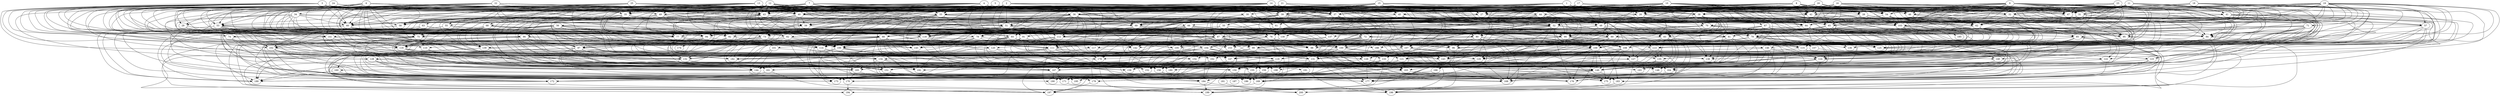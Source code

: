 // DAG automatically generated by daggen at Wed Apr 12 12:22:14 2017
// ./daggen --dot -n 200 --jump=5 --fat=0.6 --regularity=0.4 --density=0.6 
digraph G {
  1 [size="782757789696", alpha="0.15"]
  1 -> 27 [size ="679477248"]
  1 -> 28 [size ="679477248"]
  1 -> 31 [size ="679477248"]
  1 -> 32 [size ="679477248"]
  1 -> 37 [size ="679477248"]
  1 -> 38 [size ="679477248"]
  1 -> 39 [size ="679477248"]
  1 -> 40 [size ="679477248"]
  1 -> 54 [size ="679477248"]
  1 -> 59 [size ="679477248"]
  1 -> 64 [size ="679477248"]
  1 -> 69 [size ="679477248"]
  1 -> 75 [size ="679477248"]
  1 -> 76 [size ="679477248"]
  1 -> 103 [size ="679477248"]
  1 -> 107 [size ="679477248"]
  1 -> 109 [size ="679477248"]
  2 [size="549755813888", alpha="0.12"]
  2 -> 26 [size ="536870912"]
  2 -> 33 [size ="536870912"]
  2 -> 35 [size ="536870912"]
  2 -> 37 [size ="536870912"]
  2 -> 37 [size ="536870912"]
  2 -> 38 [size ="536870912"]
  2 -> 39 [size ="536870912"]
  2 -> 41 [size ="536870912"]
  2 -> 42 [size ="536870912"]
  2 -> 43 [size ="536870912"]
  2 -> 45 [size ="536870912"]
  2 -> 47 [size ="536870912"]
  2 -> 49 [size ="536870912"]
  2 -> 51 [size ="536870912"]
  2 -> 56 [size ="536870912"]
  2 -> 57 [size ="536870912"]
  2 -> 59 [size ="536870912"]
  2 -> 62 [size ="536870912"]
  2 -> 69 [size ="536870912"]
  2 -> 73 [size ="536870912"]
  2 -> 86 [size ="536870912"]
  2 -> 88 [size ="536870912"]
  2 -> 91 [size ="536870912"]
  2 -> 92 [size ="536870912"]
  2 -> 95 [size ="536870912"]
  2 -> 100 [size ="536870912"]
  2 -> 112 [size ="536870912"]
  2 -> 118 [size ="536870912"]
  2 -> 139 [size ="536870912"]
  2 -> 142 [size ="536870912"]
  3 [size="368293445632", alpha="0.11"]
  3 -> 27 [size ="411041792"]
  3 -> 32 [size ="411041792"]
  3 -> 33 [size ="411041792"]
  3 -> 35 [size ="411041792"]
  3 -> 36 [size ="411041792"]
  3 -> 40 [size ="411041792"]
  3 -> 43 [size ="411041792"]
  3 -> 45 [size ="411041792"]
  3 -> 47 [size ="411041792"]
  3 -> 49 [size ="411041792"]
  3 -> 51 [size ="411041792"]
  3 -> 54 [size ="411041792"]
  3 -> 58 [size ="411041792"]
  3 -> 59 [size ="411041792"]
  3 -> 60 [size ="411041792"]
  3 -> 62 [size ="411041792"]
  3 -> 64 [size ="411041792"]
  3 -> 73 [size ="411041792"]
  3 -> 74 [size ="411041792"]
  3 -> 75 [size ="411041792"]
  3 -> 77 [size ="411041792"]
  3 -> 82 [size ="411041792"]
  3 -> 98 [size ="411041792"]
  3 -> 100 [size ="411041792"]
  3 -> 104 [size ="411041792"]
  3 -> 110 [size ="411041792"]
  3 -> 114 [size ="411041792"]
  3 -> 116 [size ="411041792"]
  3 -> 132 [size ="411041792"]
  4 [size="68719476736", alpha="0.09"]
  4 -> 33 [size ="134217728"]
  4 -> 37 [size ="134217728"]
  4 -> 42 [size ="134217728"]
  4 -> 43 [size ="134217728"]
  4 -> 45 [size ="134217728"]
  4 -> 46 [size ="134217728"]
  4 -> 52 [size ="134217728"]
  4 -> 53 [size ="134217728"]
  4 -> 55 [size ="134217728"]
  4 -> 60 [size ="134217728"]
  4 -> 65 [size ="134217728"]
  4 -> 73 [size ="134217728"]
  4 -> 77 [size ="134217728"]
  4 -> 83 [size ="134217728"]
  4 -> 89 [size ="134217728"]
  4 -> 90 [size ="134217728"]
  4 -> 96 [size ="134217728"]
  4 -> 97 [size ="134217728"]
  4 -> 106 [size ="134217728"]
  4 -> 114 [size ="134217728"]
  4 -> 117 [size ="134217728"]
  5 [size="134217728000", alpha="0.07"]
  5 -> 35 [size ="209715200"]
  5 -> 37 [size ="209715200"]
  5 -> 40 [size ="209715200"]
  5 -> 43 [size ="209715200"]
  5 -> 45 [size ="209715200"]
  5 -> 49 [size ="209715200"]
  5 -> 52 [size ="209715200"]
  5 -> 53 [size ="209715200"]
  5 -> 60 [size ="209715200"]
  5 -> 65 [size ="209715200"]
  5 -> 70 [size ="209715200"]
  5 -> 73 [size ="209715200"]
  5 -> 77 [size ="209715200"]
  5 -> 80 [size ="209715200"]
  5 -> 89 [size ="209715200"]
  5 -> 95 [size ="209715200"]
  5 -> 96 [size ="209715200"]
  5 -> 103 [size ="209715200"]
  5 -> 114 [size ="209715200"]
  5 -> 117 [size ="209715200"]
  6 [size="53465327184", alpha="0.18"]
  6 -> 26 [size ="134217728"]
  6 -> 33 [size ="134217728"]
  6 -> 35 [size ="134217728"]
  6 -> 37 [size ="134217728"]
  6 -> 40 [size ="134217728"]
  6 -> 42 [size ="134217728"]
  6 -> 43 [size ="134217728"]
  6 -> 44 [size ="134217728"]
  6 -> 53 [size ="134217728"]
  6 -> 58 [size ="134217728"]
  6 -> 60 [size ="134217728"]
  6 -> 65 [size ="134217728"]
  6 -> 74 [size ="134217728"]
  6 -> 75 [size ="134217728"]
  6 -> 76 [size ="134217728"]
  6 -> 77 [size ="134217728"]
  6 -> 84 [size ="134217728"]
  6 -> 87 [size ="134217728"]
  6 -> 88 [size ="134217728"]
  6 -> 89 [size ="134217728"]
  6 -> 90 [size ="134217728"]
  6 -> 93 [size ="134217728"]
  6 -> 94 [size ="134217728"]
  6 -> 98 [size ="134217728"]
  6 -> 102 [size ="134217728"]
  6 -> 111 [size ="134217728"]
  6 -> 117 [size ="134217728"]
  6 -> 135 [size ="134217728"]
  6 -> 141 [size ="134217728"]
  6 -> 143 [size ="134217728"]
  7 [size="268020543061", alpha="0.02"]
  7 -> 30 [size ="209715200"]
  7 -> 31 [size ="209715200"]
  7 -> 35 [size ="209715200"]
  7 -> 40 [size ="209715200"]
  7 -> 41 [size ="209715200"]
  7 -> 42 [size ="209715200"]
  7 -> 43 [size ="209715200"]
  7 -> 45 [size ="209715200"]
  7 -> 52 [size ="209715200"]
  7 -> 53 [size ="209715200"]
  7 -> 55 [size ="209715200"]
  7 -> 58 [size ="209715200"]
  7 -> 64 [size ="209715200"]
  7 -> 69 [size ="209715200"]
  7 -> 72 [size ="209715200"]
  7 -> 77 [size ="209715200"]
  7 -> 79 [size ="209715200"]
  7 -> 82 [size ="209715200"]
  7 -> 87 [size ="209715200"]
  7 -> 91 [size ="209715200"]
  7 -> 93 [size ="209715200"]
  7 -> 97 [size ="209715200"]
  7 -> 102 [size ="209715200"]
  7 -> 118 [size ="209715200"]
  8 [size="134217728000", alpha="0.03"]
  8 -> 28 [size ="209715200"]
  8 -> 31 [size ="209715200"]
  8 -> 32 [size ="209715200"]
  8 -> 37 [size ="209715200"]
  8 -> 38 [size ="209715200"]
  8 -> 42 [size ="209715200"]
  8 -> 45 [size ="209715200"]
  8 -> 46 [size ="209715200"]
  8 -> 47 [size ="209715200"]
  8 -> 48 [size ="209715200"]
  8 -> 49 [size ="209715200"]
  8 -> 52 [size ="209715200"]
  8 -> 53 [size ="209715200"]
  8 -> 60 [size ="209715200"]
  8 -> 74 [size ="209715200"]
  8 -> 79 [size ="209715200"]
  8 -> 83 [size ="209715200"]
  8 -> 93 [size ="209715200"]
  8 -> 95 [size ="209715200"]
  8 -> 96 [size ="209715200"]
  8 -> 110 [size ="209715200"]
  8 -> 119 [size ="209715200"]
  8 -> 126 [size ="209715200"]
  9 [size="265706306383", alpha="0.12"]
  9 -> 31 [size ="838860800"]
  9 -> 31 [size ="838860800"]
  9 -> 32 [size ="838860800"]
  9 -> 37 [size ="838860800"]
  9 -> 41 [size ="838860800"]
  9 -> 42 [size ="838860800"]
  9 -> 45 [size ="838860800"]
  9 -> 46 [size ="838860800"]
  9 -> 52 [size ="838860800"]
  9 -> 57 [size ="838860800"]
  9 -> 64 [size ="838860800"]
  9 -> 69 [size ="838860800"]
  9 -> 70 [size ="838860800"]
  9 -> 79 [size ="838860800"]
  9 -> 85 [size ="838860800"]
  9 -> 87 [size ="838860800"]
  9 -> 92 [size ="838860800"]
  9 -> 93 [size ="838860800"]
  9 -> 94 [size ="838860800"]
  9 -> 95 [size ="838860800"]
  9 -> 105 [size ="838860800"]
  9 -> 118 [size ="838860800"]
  9 -> 119 [size ="838860800"]
  9 -> 124 [size ="838860800"]
  9 -> 139 [size ="838860800"]
  10 [size="134217728000", alpha="0.01"]
  10 -> 26 [size ="209715200"]
  10 -> 27 [size ="209715200"]
  10 -> 31 [size ="209715200"]
  10 -> 32 [size ="209715200"]
  10 -> 35 [size ="209715200"]
  10 -> 40 [size ="209715200"]
  10 -> 42 [size ="209715200"]
  10 -> 43 [size ="209715200"]
  10 -> 45 [size ="209715200"]
  10 -> 46 [size ="209715200"]
  10 -> 49 [size ="209715200"]
  10 -> 54 [size ="209715200"]
  10 -> 57 [size ="209715200"]
  10 -> 60 [size ="209715200"]
  10 -> 65 [size ="209715200"]
  10 -> 70 [size ="209715200"]
  10 -> 73 [size ="209715200"]
  10 -> 84 [size ="209715200"]
  10 -> 89 [size ="209715200"]
  10 -> 90 [size ="209715200"]
  10 -> 100 [size ="209715200"]
  10 -> 115 [size ="209715200"]
  10 -> 120 [size ="209715200"]
  10 -> 126 [size ="209715200"]
  10 -> 135 [size ="209715200"]
  11 [size="6217057776", alpha="0.07"]
  11 -> 26 [size ="33554432"]
  11 -> 31 [size ="33554432"]
  11 -> 33 [size ="33554432"]
  11 -> 38 [size ="33554432"]
  11 -> 41 [size ="33554432"]
  11 -> 42 [size ="33554432"]
  11 -> 42 [size ="33554432"]
  11 -> 45 [size ="33554432"]
  11 -> 47 [size ="33554432"]
  11 -> 51 [size ="33554432"]
  11 -> 52 [size ="33554432"]
  11 -> 65 [size ="33554432"]
  11 -> 69 [size ="33554432"]
  11 -> 81 [size ="33554432"]
  11 -> 84 [size ="33554432"]
  11 -> 88 [size ="33554432"]
  11 -> 91 [size ="33554432"]
  11 -> 94 [size ="33554432"]
  11 -> 95 [size ="33554432"]
  11 -> 96 [size ="33554432"]
  11 -> 108 [size ="33554432"]
  11 -> 114 [size ="33554432"]
  11 -> 117 [size ="33554432"]
  12 [size="10241347415", alpha="0.16"]
  12 -> 33 [size ="209715200"]
  12 -> 39 [size ="209715200"]
  12 -> 40 [size ="209715200"]
  12 -> 42 [size ="209715200"]
  12 -> 43 [size ="209715200"]
  12 -> 49 [size ="209715200"]
  12 -> 52 [size ="209715200"]
  12 -> 58 [size ="209715200"]
  12 -> 63 [size ="209715200"]
  12 -> 65 [size ="209715200"]
  12 -> 75 [size ="209715200"]
  12 -> 83 [size ="209715200"]
  12 -> 87 [size ="209715200"]
  12 -> 94 [size ="209715200"]
  12 -> 98 [size ="209715200"]
  12 -> 105 [size ="209715200"]
  12 -> 106 [size ="209715200"]
  12 -> 111 [size ="209715200"]
  12 -> 113 [size ="209715200"]
  12 -> 124 [size ="209715200"]
  12 -> 137 [size ="209715200"]
  12 -> 139 [size ="209715200"]
  12 -> 143 [size ="209715200"]
  13 [size="1317760100", alpha="0.08"]
  13 -> 27 [size ="75497472"]
  13 -> 33 [size ="75497472"]
  13 -> 35 [size ="75497472"]
  13 -> 39 [size ="75497472"]
  13 -> 40 [size ="75497472"]
  13 -> 43 [size ="75497472"]
  13 -> 45 [size ="75497472"]
  13 -> 48 [size ="75497472"]
  13 -> 49 [size ="75497472"]
  13 -> 51 [size ="75497472"]
  13 -> 55 [size ="75497472"]
  13 -> 58 [size ="75497472"]
  13 -> 60 [size ="75497472"]
  13 -> 69 [size ="75497472"]
  13 -> 81 [size ="75497472"]
  13 -> 86 [size ="75497472"]
  13 -> 90 [size ="75497472"]
  13 -> 92 [size ="75497472"]
  13 -> 94 [size ="75497472"]
  13 -> 98 [size ="75497472"]
  13 -> 106 [size ="75497472"]
  13 -> 108 [size ="75497472"]
  13 -> 141 [size ="75497472"]
  14 [size="86811192744", alpha="0.14"]
  14 -> 29 [size ="134217728"]
  14 -> 33 [size ="134217728"]
  14 -> 38 [size ="134217728"]
  14 -> 39 [size ="134217728"]
  14 -> 43 [size ="134217728"]
  14 -> 44 [size ="134217728"]
  14 -> 46 [size ="134217728"]
  14 -> 48 [size ="134217728"]
  14 -> 52 [size ="134217728"]
  14 -> 58 [size ="134217728"]
  14 -> 65 [size ="134217728"]
  14 -> 78 [size ="134217728"]
  14 -> 79 [size ="134217728"]
  14 -> 80 [size ="134217728"]
  14 -> 90 [size ="134217728"]
  14 -> 98 [size ="134217728"]
  14 -> 102 [size ="134217728"]
  14 -> 104 [size ="134217728"]
  14 -> 106 [size ="134217728"]
  14 -> 111 [size ="134217728"]
  14 -> 118 [size ="134217728"]
  14 -> 119 [size ="134217728"]
  14 -> 137 [size ="134217728"]
  14 -> 138 [size ="134217728"]
  15 [size="3303670288", alpha="0.09"]
  15 -> 27 [size ="75497472"]
  15 -> 30 [size ="75497472"]
  15 -> 33 [size ="75497472"]
  15 -> 35 [size ="75497472"]
  15 -> 36 [size ="75497472"]
  15 -> 38 [size ="75497472"]
  15 -> 39 [size ="75497472"]
  15 -> 43 [size ="75497472"]
  15 -> 45 [size ="75497472"]
  15 -> 46 [size ="75497472"]
  15 -> 61 [size ="75497472"]
  15 -> 65 [size ="75497472"]
  15 -> 84 [size ="75497472"]
  15 -> 104 [size ="75497472"]
  15 -> 107 [size ="75497472"]
  15 -> 111 [size ="75497472"]
  15 -> 125 [size ="75497472"]
  16 [size="676971619615", alpha="0.16"]
  16 -> 27 [size ="838860800"]
  16 -> 33 [size ="838860800"]
  16 -> 38 [size ="838860800"]
  16 -> 40 [size ="838860800"]
  16 -> 42 [size ="838860800"]
  16 -> 44 [size ="838860800"]
  16 -> 46 [size ="838860800"]
  16 -> 47 [size ="838860800"]
  16 -> 51 [size ="838860800"]
  16 -> 52 [size ="838860800"]
  16 -> 54 [size ="838860800"]
  16 -> 62 [size ="838860800"]
  16 -> 64 [size ="838860800"]
  16 -> 72 [size ="838860800"]
  16 -> 73 [size ="838860800"]
  16 -> 79 [size ="838860800"]
  16 -> 97 [size ="838860800"]
  16 -> 108 [size ="838860800"]
  16 -> 112 [size ="838860800"]
  17 [size="278995931149", alpha="0.17"]
  17 -> 27 [size ="301989888"]
  17 -> 33 [size ="301989888"]
  17 -> 45 [size ="301989888"]
  17 -> 46 [size ="301989888"]
  17 -> 47 [size ="301989888"]
  17 -> 48 [size ="301989888"]
  17 -> 62 [size ="301989888"]
  17 -> 76 [size ="301989888"]
  17 -> 83 [size ="301989888"]
  17 -> 87 [size ="301989888"]
  17 -> 103 [size ="301989888"]
  17 -> 125 [size ="301989888"]
  17 -> 139 [size ="301989888"]
  18 [size="782757789696", alpha="0.17"]
  18 -> 27 [size ="679477248"]
  18 -> 31 [size ="679477248"]
  18 -> 40 [size ="679477248"]
  18 -> 46 [size ="679477248"]
  18 -> 47 [size ="679477248"]
  18 -> 54 [size ="679477248"]
  18 -> 55 [size ="679477248"]
  18 -> 62 [size ="679477248"]
  18 -> 83 [size ="679477248"]
  18 -> 91 [size ="679477248"]
  18 -> 108 [size ="679477248"]
  18 -> 109 [size ="679477248"]
  18 -> 119 [size ="679477248"]
  18 -> 125 [size ="679477248"]
  19 [size="13127783888", alpha="0.20"]
  19 -> 27 [size ="411041792"]
  19 -> 31 [size ="411041792"]
  19 -> 32 [size ="411041792"]
  19 -> 47 [size ="411041792"]
  19 -> 54 [size ="411041792"]
  19 -> 57 [size ="411041792"]
  19 -> 64 [size ="411041792"]
  19 -> 65 [size ="411041792"]
  19 -> 69 [size ="411041792"]
  19 -> 71 [size ="411041792"]
  19 -> 77 [size ="411041792"]
  19 -> 78 [size ="411041792"]
  19 -> 83 [size ="411041792"]
  19 -> 90 [size ="411041792"]
  19 -> 94 [size ="411041792"]
  19 -> 100 [size ="411041792"]
  19 -> 103 [size ="411041792"]
  19 -> 106 [size ="411041792"]
  19 -> 108 [size ="411041792"]
  19 -> 109 [size ="411041792"]
  19 -> 112 [size ="411041792"]
  19 -> 113 [size ="411041792"]
  20 [size="110322324062", alpha="0.05"]
  20 -> 26 [size ="75497472"]
  20 -> 28 [size ="75497472"]
  20 -> 31 [size ="75497472"]
  20 -> 32 [size ="75497472"]
  20 -> 36 [size ="75497472"]
  20 -> 37 [size ="75497472"]
  20 -> 42 [size ="75497472"]
  20 -> 44 [size ="75497472"]
  20 -> 45 [size ="75497472"]
  20 -> 46 [size ="75497472"]
  20 -> 64 [size ="75497472"]
  20 -> 65 [size ="75497472"]
  20 -> 87 [size ="75497472"]
  20 -> 88 [size ="75497472"]
  20 -> 95 [size ="75497472"]
  20 -> 99 [size ="75497472"]
  20 -> 100 [size ="75497472"]
  20 -> 103 [size ="75497472"]
  20 -> 112 [size ="75497472"]
  20 -> 115 [size ="75497472"]
  20 -> 118 [size ="75497472"]
  20 -> 135 [size ="75497472"]
  21 [size="110147381897", alpha="0.09"]
  21 -> 33 [size ="75497472"]
  21 -> 35 [size ="75497472"]
  21 -> 36 [size ="75497472"]
  21 -> 37 [size ="75497472"]
  21 -> 39 [size ="75497472"]
  21 -> 42 [size ="75497472"]
  21 -> 59 [size ="75497472"]
  21 -> 67 [size ="75497472"]
  21 -> 81 [size ="75497472"]
  21 -> 87 [size ="75497472"]
  21 -> 88 [size ="75497472"]
  21 -> 90 [size ="75497472"]
  21 -> 94 [size ="75497472"]
  21 -> 106 [size ="75497472"]
  21 -> 111 [size ="75497472"]
  21 -> 121 [size ="75497472"]
  21 -> 124 [size ="75497472"]
  22 [size="68719476736", alpha="0.09"]
  22 -> 27 [size ="134217728"]
  22 -> 32 [size ="134217728"]
  22 -> 34 [size ="134217728"]
  22 -> 36 [size ="134217728"]
  22 -> 37 [size ="134217728"]
  22 -> 39 [size ="134217728"]
  22 -> 43 [size ="134217728"]
  22 -> 45 [size ="134217728"]
  22 -> 54 [size ="134217728"]
  22 -> 59 [size ="134217728"]
  22 -> 60 [size ="134217728"]
  22 -> 62 [size ="134217728"]
  22 -> 73 [size ="134217728"]
  22 -> 86 [size ="134217728"]
  22 -> 87 [size ="134217728"]
  22 -> 93 [size ="134217728"]
  22 -> 97 [size ="134217728"]
  22 -> 102 [size ="134217728"]
  22 -> 105 [size ="134217728"]
  22 -> 118 [size ="134217728"]
  22 -> 125 [size ="134217728"]
  22 -> 129 [size ="134217728"]
  22 -> 132 [size ="134217728"]
  22 -> 139 [size ="134217728"]
  23 [size="629859303627", alpha="0.10"]
  23 -> 27 [size ="411041792"]
  23 -> 32 [size ="411041792"]
  23 -> 33 [size ="411041792"]
  23 -> 37 [size ="411041792"]
  23 -> 39 [size ="411041792"]
  23 -> 41 [size ="411041792"]
  23 -> 42 [size ="411041792"]
  23 -> 51 [size ="411041792"]
  23 -> 65 [size ="411041792"]
  23 -> 79 [size ="411041792"]
  23 -> 84 [size ="411041792"]
  23 -> 88 [size ="411041792"]
  23 -> 97 [size ="411041792"]
  23 -> 100 [size ="411041792"]
  23 -> 108 [size ="411041792"]
  23 -> 122 [size ="411041792"]
  23 -> 139 [size ="411041792"]
  24 [size="68719476736", alpha="0.16"]
  24 -> 26 [size ="134217728"]
  24 -> 27 [size ="134217728"]
  24 -> 29 [size ="134217728"]
  24 -> 33 [size ="134217728"]
  24 -> 35 [size ="134217728"]
  24 -> 36 [size ="134217728"]
  24 -> 37 [size ="134217728"]
  24 -> 51 [size ="134217728"]
  24 -> 60 [size ="134217728"]
  24 -> 73 [size ="134217728"]
  24 -> 75 [size ="134217728"]
  24 -> 83 [size ="134217728"]
  24 -> 88 [size ="134217728"]
  24 -> 94 [size ="134217728"]
  24 -> 96 [size ="134217728"]
  24 -> 116 [size ="134217728"]
  24 -> 118 [size ="134217728"]
  24 -> 128 [size ="134217728"]
  24 -> 141 [size ="134217728"]
  25 [size="8589934592", alpha="0.17"]
  25 -> 27 [size ="33554432"]
  25 -> 29 [size ="33554432"]
  25 -> 31 [size ="33554432"]
  25 -> 33 [size ="33554432"]
  25 -> 47 [size ="33554432"]
  25 -> 53 [size ="33554432"]
  25 -> 58 [size ="33554432"]
  25 -> 64 [size ="33554432"]
  25 -> 66 [size ="33554432"]
  25 -> 68 [size ="33554432"]
  25 -> 69 [size ="33554432"]
  25 -> 75 [size ="33554432"]
  25 -> 76 [size ="33554432"]
  25 -> 81 [size ="33554432"]
  25 -> 83 [size ="33554432"]
  25 -> 117 [size ="33554432"]
  26 [size="184107040688", alpha="0.19"]
  26 -> 85 [size ="209715200"]
  26 -> 95 [size ="209715200"]
  26 -> 118 [size ="209715200"]
  26 -> 129 [size ="209715200"]
  27 [size="1298159416418", alpha="0.02"]
  27 -> 59 [size ="838860800"]
  27 -> 64 [size ="838860800"]
  27 -> 75 [size ="838860800"]
  27 -> 108 [size ="838860800"]
  28 [size="782757789696", alpha="0.01"]
  28 -> 58 [size ="679477248"]
  28 -> 65 [size ="679477248"]
  28 -> 81 [size ="679477248"]
  28 -> 84 [size ="679477248"]
  28 -> 85 [size ="679477248"]
  28 -> 111 [size ="679477248"]
  28 -> 130 [size ="679477248"]
  28 -> 142 [size ="679477248"]
  28 -> 147 [size ="679477248"]
  29 [size="5332711990", alpha="0.01"]
  29 -> 84 [size ="536870912"]
  29 -> 85 [size ="536870912"]
  29 -> 119 [size ="536870912"]
  29 -> 121 [size ="536870912"]
  29 -> 134 [size ="536870912"]
  29 -> 143 [size ="536870912"]
  30 [size="8589934592", alpha="0.13"]
  30 -> 61 [size ="33554432"]
  30 -> 87 [size ="33554432"]
  30 -> 108 [size ="33554432"]
  30 -> 109 [size ="33554432"]
  30 -> 119 [size ="33554432"]
  31 [size="368293445632", alpha="0.18"]
  31 -> 52 [size ="411041792"]
  31 -> 62 [size ="411041792"]
  31 -> 64 [size ="411041792"]
  31 -> 84 [size ="411041792"]
  31 -> 87 [size ="411041792"]
  31 -> 131 [size ="411041792"]
  31 -> 151 [size ="411041792"]
  31 -> 159 [size ="411041792"]
  32 [size="808853441680", alpha="0.19"]
  32 -> 62 [size ="838860800"]
  32 -> 75 [size ="838860800"]
  32 -> 109 [size ="838860800"]
  32 -> 113 [size ="838860800"]
  32 -> 123 [size ="838860800"]
  32 -> 124 [size ="838860800"]
  32 -> 132 [size ="838860800"]
  32 -> 149 [size ="838860800"]
  32 -> 154 [size ="838860800"]
  33 [size="68719476736", alpha="0.12"]
  33 -> 69 [size ="134217728"]
  33 -> 84 [size ="134217728"]
  33 -> 100 [size ="134217728"]
  33 -> 112 [size ="134217728"]
  33 -> 145 [size ="134217728"]
  33 -> 147 [size ="134217728"]
  33 -> 151 [size ="134217728"]
  33 -> 152 [size ="134217728"]
  33 -> 167 [size ="134217728"]
  34 [size="623066585505", alpha="0.15"]
  34 -> 52 [size ="679477248"]
  34 -> 60 [size ="679477248"]
  34 -> 83 [size ="679477248"]
  34 -> 97 [size ="679477248"]
  34 -> 106 [size ="679477248"]
  34 -> 111 [size ="679477248"]
  34 -> 116 [size ="679477248"]
  34 -> 120 [size ="679477248"]
  34 -> 151 [size ="679477248"]
  34 -> 167 [size ="679477248"]
  35 [size="134217728000", alpha="0.05"]
  35 -> 75 [size ="209715200"]
  35 -> 77 [size ="209715200"]
  35 -> 100 [size ="209715200"]
  35 -> 106 [size ="209715200"]
  35 -> 128 [size ="209715200"]
  35 -> 153 [size ="209715200"]
  35 -> 155 [size ="209715200"]
  36 [size="68719476736", alpha="0.19"]
  36 -> 51 [size ="134217728"]
  36 -> 52 [size ="134217728"]
  36 -> 60 [size ="134217728"]
  36 -> 68 [size ="134217728"]
  36 -> 73 [size ="134217728"]
  36 -> 89 [size ="134217728"]
  36 -> 93 [size ="134217728"]
  36 -> 108 [size ="134217728"]
  36 -> 112 [size ="134217728"]
  36 -> 116 [size ="134217728"]
  36 -> 120 [size ="134217728"]
  36 -> 135 [size ="134217728"]
  36 -> 142 [size ="134217728"]
  36 -> 156 [size ="134217728"]
  36 -> 162 [size ="134217728"]
  37 [size="3923001535", alpha="0.05"]
  37 -> 80 [size ="75497472"]
  37 -> 94 [size ="75497472"]
  37 -> 98 [size ="75497472"]
  37 -> 104 [size ="75497472"]
  37 -> 124 [size ="75497472"]
  37 -> 147 [size ="75497472"]
  37 -> 153 [size ="75497472"]
  37 -> 162 [size ="75497472"]
  37 -> 167 [size ="75497472"]
  38 [size="258763640045", alpha="0.01"]
  38 -> 64 [size ="301989888"]
  38 -> 81 [size ="301989888"]
  38 -> 93 [size ="301989888"]
  38 -> 98 [size ="301989888"]
  38 -> 138 [size ="301989888"]
  38 -> 150 [size ="301989888"]
  38 -> 165 [size ="301989888"]
  39 [size="782757789696", alpha="0.15"]
  39 -> 50 [size ="679477248"]
  39 -> 76 [size ="679477248"]
  39 -> 77 [size ="679477248"]
  39 -> 81 [size ="679477248"]
  39 -> 88 [size ="679477248"]
  39 -> 112 [size ="679477248"]
  39 -> 113 [size ="679477248"]
  39 -> 125 [size ="679477248"]
  39 -> 126 [size ="679477248"]
  40 [size="231928233984", alpha="0.16"]
  40 -> 59 [size ="301989888"]
  40 -> 73 [size ="301989888"]
  40 -> 78 [size ="301989888"]
  40 -> 90 [size ="301989888"]
  40 -> 108 [size ="301989888"]
  40 -> 118 [size ="301989888"]
  40 -> 132 [size ="301989888"]
  40 -> 150 [size ="301989888"]
  40 -> 151 [size ="301989888"]
  40 -> 159 [size ="301989888"]
  40 -> 161 [size ="301989888"]
  41 [size="29819951225", alpha="0.16"]
  41 -> 66 [size ="838860800"]
  41 -> 84 [size ="838860800"]
  41 -> 124 [size ="838860800"]
  41 -> 125 [size ="838860800"]
  41 -> 138 [size ="838860800"]
  41 -> 159 [size ="838860800"]
  42 [size="51812186350", alpha="0.07"]
  42 -> 51 [size ="838860800"]
  42 -> 64 [size ="838860800"]
  42 -> 95 [size ="838860800"]
  42 -> 103 [size ="838860800"]
  42 -> 132 [size ="838860800"]
  42 -> 136 [size ="838860800"]
  43 [size="209327922911", alpha="0.14"]
  43 -> 52 [size ="301989888"]
  43 -> 80 [size ="301989888"]
  43 -> 93 [size ="301989888"]
  43 -> 94 [size ="301989888"]
  43 -> 107 [size ="301989888"]
  43 -> 116 [size ="301989888"]
  43 -> 121 [size ="301989888"]
  43 -> 162 [size ="301989888"]
  44 [size="433397939188", alpha="0.15"]
  44 -> 51 [size ="301989888"]
  44 -> 65 [size ="301989888"]
  44 -> 69 [size ="301989888"]
  44 -> 83 [size ="301989888"]
  44 -> 86 [size ="301989888"]
  44 -> 98 [size ="301989888"]
  44 -> 129 [size ="301989888"]
  44 -> 140 [size ="301989888"]
  44 -> 141 [size ="301989888"]
  44 -> 142 [size ="301989888"]
  45 [size="447225018179", alpha="0.02"]
  45 -> 92 [size ="411041792"]
  45 -> 107 [size ="411041792"]
  45 -> 119 [size ="411041792"]
  45 -> 133 [size ="411041792"]
  45 -> 148 [size ="411041792"]
  45 -> 153 [size ="411041792"]
  46 [size="8589934592", alpha="0.19"]
  46 -> 62 [size ="33554432"]
  46 -> 106 [size ="33554432"]
  46 -> 124 [size ="33554432"]
  46 -> 132 [size ="33554432"]
  46 -> 163 [size ="33554432"]
  47 [size="217030574133", alpha="0.08"]
  47 -> 65 [size ="679477248"]
  47 -> 84 [size ="679477248"]
  47 -> 121 [size ="679477248"]
  47 -> 123 [size ="679477248"]
  48 [size="549755813888", alpha="0.14"]
  48 -> 82 [size ="536870912"]
  48 -> 89 [size ="536870912"]
  48 -> 93 [size ="536870912"]
  48 -> 104 [size ="536870912"]
  48 -> 106 [size ="536870912"]
  48 -> 109 [size ="536870912"]
  48 -> 115 [size ="536870912"]
  48 -> 127 [size ="536870912"]
  48 -> 134 [size ="536870912"]
  48 -> 135 [size ="536870912"]
  49 [size="1073741824000", alpha="0.17"]
  49 -> 51 [size ="838860800"]
  49 -> 58 [size ="838860800"]
  49 -> 78 [size ="838860800"]
  49 -> 106 [size ="838860800"]
  49 -> 107 [size ="838860800"]
  49 -> 132 [size ="838860800"]
  49 -> 144 [size ="838860800"]
  49 -> 149 [size ="838860800"]
  49 -> 161 [size ="838860800"]
  49 -> 165 [size ="838860800"]
  50 [size="670719419383", alpha="0.01"]
  50 -> 76 [size ="411041792"]
  50 -> 90 [size ="411041792"]
  50 -> 108 [size ="411041792"]
  50 -> 118 [size ="411041792"]
  50 -> 158 [size ="411041792"]
  50 -> 162 [size ="411041792"]
  50 -> 171 [size ="411041792"]
  51 [size="275712778815", alpha="0.17"]
  51 -> 72 [size ="209715200"]
  51 -> 79 [size ="209715200"]
  51 -> 107 [size ="209715200"]
  51 -> 132 [size ="209715200"]
  51 -> 170 [size ="209715200"]
  51 -> 173 [size ="209715200"]
  51 -> 176 [size ="209715200"]
  51 -> 189 [size ="209715200"]
  52 [size="14470370310", alpha="0.07"]
  52 -> 79 [size ="536870912"]
  52 -> 95 [size ="536870912"]
  52 -> 100 [size ="536870912"]
  52 -> 107 [size ="536870912"]
  52 -> 109 [size ="536870912"]
  52 -> 155 [size ="536870912"]
  52 -> 156 [size ="536870912"]
  52 -> 168 [size ="536870912"]
  52 -> 176 [size ="536870912"]
  52 -> 177 [size ="536870912"]
  52 -> 192 [size ="536870912"]
  53 [size="1073741824000", alpha="0.01"]
  53 -> 83 [size ="838860800"]
  53 -> 116 [size ="838860800"]
  53 -> 118 [size ="838860800"]
  53 -> 126 [size ="838860800"]
  53 -> 142 [size ="838860800"]
  53 -> 156 [size ="838860800"]
  53 -> 182 [size ="838860800"]
  53 -> 189 [size ="838860800"]
  53 -> 192 [size ="838860800"]
  53 -> 193 [size ="838860800"]
  54 [size="8556737734", alpha="0.05"]
  54 -> 97 [size ="209715200"]
  54 -> 103 [size ="209715200"]
  54 -> 118 [size ="209715200"]
  54 -> 120 [size ="209715200"]
  54 -> 125 [size ="209715200"]
  54 -> 126 [size ="209715200"]
  54 -> 170 [size ="209715200"]
  54 -> 177 [size ="209715200"]
  55 [size="368293445632", alpha="0.07"]
  55 -> 93 [size ="411041792"]
  55 -> 99 [size ="411041792"]
  55 -> 102 [size ="411041792"]
  55 -> 151 [size ="411041792"]
  55 -> 171 [size ="411041792"]
  56 [size="1873621563", alpha="0.20"]
  56 -> 74 [size ="33554432"]
  56 -> 77 [size ="33554432"]
  56 -> 79 [size ="33554432"]
  56 -> 80 [size ="33554432"]
  56 -> 86 [size ="33554432"]
  56 -> 88 [size ="33554432"]
  56 -> 92 [size ="33554432"]
  56 -> 126 [size ="33554432"]
  56 -> 129 [size ="33554432"]
  56 -> 138 [size ="33554432"]
  56 -> 150 [size ="33554432"]
  56 -> 156 [size ="33554432"]
  56 -> 165 [size ="33554432"]
  56 -> 172 [size ="33554432"]
  57 [size="11111788519", alpha="0.01"]
  57 -> 84 [size ="301989888"]
  57 -> 125 [size ="301989888"]
  57 -> 149 [size ="301989888"]
  57 -> 159 [size ="301989888"]
  57 -> 168 [size ="301989888"]
  58 [size="87855315997", alpha="0.17"]
  58 -> 162 [size ="301989888"]
  58 -> 184 [size ="301989888"]
  58 -> 190 [size ="301989888"]
  59 [size="918293329299", alpha="0.11"]
  59 -> 112 [size ="679477248"]
  59 -> 144 [size ="679477248"]
  59 -> 182 [size ="679477248"]
  60 [size="44138011244", alpha="0.01"]
  60 -> 76 [size ="75497472"]
  60 -> 77 [size ="75497472"]
  60 -> 88 [size ="75497472"]
  60 -> 91 [size ="75497472"]
  60 -> 114 [size ="75497472"]
  60 -> 131 [size ="75497472"]
  60 -> 172 [size ="75497472"]
  60 -> 189 [size ="75497472"]
  61 [size="18925799911", alpha="0.05"]
  61 -> 72 [size ="679477248"]
  61 -> 99 [size ="679477248"]
  61 -> 114 [size ="679477248"]
  62 [size="266419298140", alpha="0.12"]
  62 -> 72 [size ="838860800"]
  62 -> 83 [size ="838860800"]
  62 -> 98 [size ="838860800"]
  62 -> 100 [size ="838860800"]
  62 -> 150 [size ="838860800"]
  62 -> 153 [size ="838860800"]
  62 -> 171 [size ="838860800"]
  63 [size="7643605358", alpha="0.16"]
  63 -> 73 [size ="536870912"]
  63 -> 75 [size ="536870912"]
  63 -> 104 [size ="536870912"]
  63 -> 144 [size ="536870912"]
  63 -> 145 [size ="536870912"]
  63 -> 147 [size ="536870912"]
  63 -> 152 [size ="536870912"]
  63 -> 173 [size ="536870912"]
  63 -> 186 [size ="536870912"]
  63 -> 189 [size ="536870912"]
  64 [size="1073741824000", alpha="0.09"]
  64 -> 75 [size ="838860800"]
  64 -> 126 [size ="838860800"]
  64 -> 137 [size ="838860800"]
  64 -> 138 [size ="838860800"]
  64 -> 144 [size ="838860800"]
  64 -> 149 [size ="838860800"]
  64 -> 157 [size ="838860800"]
  64 -> 161 [size ="838860800"]
  64 -> 162 [size ="838860800"]
  64 -> 184 [size ="838860800"]
  65 [size="231928233984", alpha="0.01"]
  65 -> 75 [size ="301989888"]
  65 -> 79 [size ="301989888"]
  65 -> 91 [size ="301989888"]
  65 -> 96 [size ="301989888"]
  65 -> 98 [size ="301989888"]
  65 -> 122 [size ="301989888"]
  65 -> 144 [size ="301989888"]
  65 -> 164 [size ="301989888"]
  65 -> 169 [size ="301989888"]
  65 -> 188 [size ="301989888"]
  66 [size="531288140396", alpha="0.12"]
  66 -> 83 [size ="536870912"]
  66 -> 87 [size ="536870912"]
  66 -> 92 [size ="536870912"]
  66 -> 93 [size ="536870912"]
  66 -> 105 [size ="536870912"]
  66 -> 107 [size ="536870912"]
  66 -> 126 [size ="536870912"]
  66 -> 153 [size ="536870912"]
  66 -> 156 [size ="536870912"]
  66 -> 169 [size ="536870912"]
  66 -> 170 [size ="536870912"]
  66 -> 177 [size ="536870912"]
  66 -> 178 [size ="536870912"]
  66 -> 179 [size ="536870912"]
  66 -> 180 [size ="536870912"]
  66 -> 189 [size ="536870912"]
  67 [size="136207170312", alpha="0.08"]
  67 -> 79 [size ="134217728"]
  67 -> 83 [size ="134217728"]
  67 -> 140 [size ="134217728"]
  67 -> 143 [size ="134217728"]
  67 -> 149 [size ="134217728"]
  67 -> 154 [size ="134217728"]
  67 -> 167 [size ="134217728"]
  67 -> 175 [size ="134217728"]
  68 [size="228412484564", alpha="0.15"]
  68 -> 94 [size ="838860800"]
  68 -> 102 [size ="838860800"]
  68 -> 116 [size ="838860800"]
  68 -> 117 [size ="838860800"]
  68 -> 130 [size ="838860800"]
  68 -> 139 [size ="838860800"]
  68 -> 149 [size ="838860800"]
  69 [size="211721497376", alpha="0.07"]
  69 -> 77 [size ="209715200"]
  69 -> 84 [size ="209715200"]
  69 -> 94 [size ="209715200"]
  69 -> 99 [size ="209715200"]
  69 -> 116 [size ="209715200"]
  69 -> 117 [size ="209715200"]
  69 -> 124 [size ="209715200"]
  69 -> 129 [size ="209715200"]
  69 -> 141 [size ="209715200"]
  69 -> 156 [size ="209715200"]
  70 [size="13941235582", alpha="0.08"]
  70 -> 82 [size ="411041792"]
  70 -> 90 [size ="411041792"]
  70 -> 99 [size ="411041792"]
  70 -> 111 [size ="411041792"]
  70 -> 155 [size ="411041792"]
  70 -> 157 [size ="411041792"]
  70 -> 163 [size ="411041792"]
  71 [size="368293445632", alpha="0.11"]
  71 -> 73 [size ="411041792"]
  71 -> 89 [size ="411041792"]
  71 -> 90 [size ="411041792"]
  71 -> 93 [size ="411041792"]
  71 -> 102 [size ="411041792"]
  71 -> 123 [size ="411041792"]
  71 -> 143 [size ="411041792"]
  71 -> 145 [size ="411041792"]
  71 -> 146 [size ="411041792"]
  71 -> 153 [size ="411041792"]
  71 -> 163 [size ="411041792"]
  72 [size="6880892709", alpha="0.09"]
  72 -> 100 [size ="838860800"]
  72 -> 104 [size ="838860800"]
  72 -> 105 [size ="838860800"]
  72 -> 125 [size ="838860800"]
  72 -> 152 [size ="838860800"]
  72 -> 153 [size ="838860800"]
  72 -> 183 [size ="838860800"]
  73 [size="13507700260", alpha="0.07"]
  73 -> 101 [size ="411041792"]
  73 -> 114 [size ="411041792"]
  73 -> 116 [size ="411041792"]
  73 -> 134 [size ="411041792"]
  73 -> 159 [size ="411041792"]
  73 -> 174 [size ="411041792"]
  73 -> 180 [size ="411041792"]
  73 -> 194 [size ="411041792"]
  74 [size="25371611766", alpha="0.06"]
  74 -> 96 [size ="838860800"]
  74 -> 170 [size ="838860800"]
  74 -> 192 [size ="838860800"]
  75 [size="8589934592", alpha="0.19"]
  75 -> 110 [size ="33554432"]
  75 -> 139 [size ="33554432"]
  75 -> 152 [size ="33554432"]
  75 -> 156 [size ="33554432"]
  75 -> 173 [size ="33554432"]
  75 -> 189 [size ="33554432"]
  76 [size="14211461635", alpha="0.10"]
  76 -> 106 [size ="33554432"]
  76 -> 115 [size ="33554432"]
  76 -> 119 [size ="33554432"]
  76 -> 127 [size ="33554432"]
  76 -> 143 [size ="33554432"]
  76 -> 144 [size ="33554432"]
  76 -> 168 [size ="33554432"]
  76 -> 169 [size ="33554432"]
  76 -> 183 [size ="33554432"]
  77 [size="32086624375", alpha="0.09"]
  77 -> 100 [size ="679477248"]
  77 -> 120 [size ="679477248"]
  77 -> 146 [size ="679477248"]
  77 -> 172 [size ="679477248"]
  77 -> 173 [size ="679477248"]
  77 -> 188 [size ="679477248"]
  77 -> 197 [size ="679477248"]
  78 [size="28991029248", alpha="0.15"]
  78 -> 100 [size ="75497472"]
  78 -> 111 [size ="75497472"]
  78 -> 131 [size ="75497472"]
  78 -> 144 [size ="75497472"]
  78 -> 145 [size ="75497472"]
  78 -> 153 [size ="75497472"]
  78 -> 156 [size ="75497472"]
  78 -> 169 [size ="75497472"]
  79 [size="6000103666", alpha="0.12"]
  79 -> 113 [size ="536870912"]
  79 -> 129 [size ="536870912"]
  79 -> 131 [size ="536870912"]
  79 -> 136 [size ="536870912"]
  79 -> 143 [size ="536870912"]
  79 -> 147 [size ="536870912"]
  79 -> 157 [size ="536870912"]
  79 -> 164 [size ="536870912"]
  79 -> 175 [size ="536870912"]
  80 [size="16216158580", alpha="0.14"]
  80 -> 108 [size ="33554432"]
  80 -> 117 [size ="33554432"]
  80 -> 139 [size ="33554432"]
  80 -> 157 [size ="33554432"]
  80 -> 159 [size ="33554432"]
  80 -> 167 [size ="33554432"]
  80 -> 168 [size ="33554432"]
  80 -> 169 [size ="33554432"]
  80 -> 175 [size ="33554432"]
  80 -> 200 [size ="33554432"]
  81 [size="544568730992", alpha="0.13"]
  81 -> 129 [size ="536870912"]
  81 -> 143 [size ="536870912"]
  81 -> 145 [size ="536870912"]
  81 -> 148 [size ="536870912"]
  81 -> 150 [size ="536870912"]
  81 -> 169 [size ="536870912"]
  81 -> 186 [size ="536870912"]
  81 -> 193 [size ="536870912"]
  81 -> 198 [size ="536870912"]
  82 [size="1402530585629", alpha="0.19"]
  82 -> 106 [size ="838860800"]
  82 -> 144 [size ="838860800"]
  82 -> 145 [size ="838860800"]
  82 -> 165 [size ="838860800"]
  82 -> 186 [size ="838860800"]
  82 -> 197 [size ="838860800"]
  83 [size="33938042528", alpha="0.03"]
  83 -> 111 [size ="33554432"]
  83 -> 127 [size ="33554432"]
  83 -> 138 [size ="33554432"]
  83 -> 149 [size ="33554432"]
  83 -> 159 [size ="33554432"]
  83 -> 164 [size ="33554432"]
  83 -> 175 [size ="33554432"]
  83 -> 189 [size ="33554432"]
  84 [size="27962021148", alpha="0.13"]
  84 -> 136 [size ="679477248"]
  84 -> 140 [size ="679477248"]
  84 -> 182 [size ="679477248"]
  84 -> 183 [size ="679477248"]
  84 -> 199 [size ="679477248"]
  85 [size="68719476736", alpha="0.09"]
  85 -> 107 [size ="134217728"]
  85 -> 138 [size ="134217728"]
  85 -> 149 [size ="134217728"]
  85 -> 165 [size ="134217728"]
  85 -> 182 [size ="134217728"]
  85 -> 197 [size ="134217728"]
  85 -> 200 [size ="134217728"]
  86 [size="199307417088", alpha="0.18"]
  86 -> 104 [size ="134217728"]
  86 -> 134 [size ="134217728"]
  86 -> 153 [size ="134217728"]
  86 -> 155 [size ="134217728"]
  86 -> 164 [size ="134217728"]
  86 -> 168 [size ="134217728"]
  86 -> 182 [size ="134217728"]
  86 -> 186 [size ="134217728"]
  86 -> 197 [size ="134217728"]
  87 [size="25342970312", alpha="0.02"]
  87 -> 96 [size ="33554432"]
  87 -> 98 [size ="33554432"]
  87 -> 99 [size ="33554432"]
  87 -> 102 [size ="33554432"]
  87 -> 105 [size ="33554432"]
  87 -> 133 [size ="33554432"]
  87 -> 142 [size ="33554432"]
  87 -> 152 [size ="33554432"]
  87 -> 163 [size ="33554432"]
  87 -> 176 [size ="33554432"]
  88 [size="534240413720", alpha="0.08"]
  88 -> 105 [size ="536870912"]
  88 -> 111 [size ="536870912"]
  88 -> 113 [size ="536870912"]
  88 -> 114 [size ="536870912"]
  88 -> 126 [size ="536870912"]
  88 -> 150 [size ="536870912"]
  88 -> 151 [size ="536870912"]
  88 -> 152 [size ="536870912"]
  88 -> 163 [size ="536870912"]
  88 -> 173 [size ="536870912"]
  88 -> 176 [size ="536870912"]
  88 -> 182 [size ="536870912"]
  88 -> 191 [size ="536870912"]
  88 -> 199 [size ="536870912"]
  89 [size="40458788934", alpha="0.01"]
  89 -> 109 [size ="33554432"]
  89 -> 114 [size ="33554432"]
  89 -> 125 [size ="33554432"]
  89 -> 129 [size ="33554432"]
  89 -> 136 [size ="33554432"]
  89 -> 151 [size ="33554432"]
  89 -> 152 [size ="33554432"]
  89 -> 157 [size ="33554432"]
  89 -> 182 [size ="33554432"]
  90 [size="782757789696", alpha="0.17"]
  90 -> 109 [size ="679477248"]
  90 -> 115 [size ="679477248"]
  90 -> 126 [size ="679477248"]
  90 -> 129 [size ="679477248"]
  90 -> 135 [size ="679477248"]
  90 -> 178 [size ="679477248"]
  91 [size="31227828538", alpha="0.12"]
  91 -> 101 [size ="536870912"]
  91 -> 127 [size ="536870912"]
  91 -> 155 [size ="536870912"]
  91 -> 159 [size ="536870912"]
  91 -> 167 [size ="536870912"]
  92 [size="231928233984", alpha="0.16"]
  92 -> 97 [size ="301989888"]
  92 -> 124 [size ="301989888"]
  92 -> 144 [size ="301989888"]
  92 -> 153 [size ="301989888"]
  92 -> 171 [size ="301989888"]
  93 [size="1010631382", alpha="0.06"]
  93 -> 98 [size ="33554432"]
  93 -> 104 [size ="33554432"]
  93 -> 109 [size ="33554432"]
  93 -> 129 [size ="33554432"]
  93 -> 167 [size ="33554432"]
  93 -> 169 [size ="33554432"]
  93 -> 171 [size ="33554432"]
  93 -> 180 [size ="33554432"]
  93 -> 182 [size ="33554432"]
  94 [size="165460299132", alpha="0.08"]
  94 -> 97 [size ="209715200"]
  94 -> 107 [size ="209715200"]
  94 -> 121 [size ="209715200"]
  94 -> 154 [size ="209715200"]
  94 -> 171 [size ="209715200"]
  94 -> 172 [size ="209715200"]
  94 -> 180 [size ="209715200"]
  95 [size="1073741824000", alpha="0.12"]
  95 -> 165 [size ="838860800"]
  95 -> 183 [size ="838860800"]
  96 [size="68719476736", alpha="0.07"]
  96 -> 151 [size ="134217728"]
  96 -> 172 [size ="134217728"]
  96 -> 177 [size ="134217728"]
  97 [size="10816134816", alpha="0.18"]
  97 -> 129 [size ="33554432"]
  97 -> 150 [size ="33554432"]
  97 -> 170 [size ="33554432"]
  97 -> 179 [size ="33554432"]
  97 -> 182 [size ="33554432"]
  97 -> 183 [size ="33554432"]
  98 [size="28991029248", alpha="0.18"]
  98 -> 191 [size ="75497472"]
  98 -> 196 [size ="75497472"]
  99 [size="6573494548", alpha="0.15"]
  99 -> 134 [size ="134217728"]
  99 -> 138 [size ="134217728"]
  99 -> 150 [size ="134217728"]
  99 -> 165 [size ="134217728"]
  99 -> 175 [size ="134217728"]
  100 [size="10943152748", alpha="0.09"]
  100 -> 131 [size ="209715200"]
  100 -> 132 [size ="209715200"]
  100 -> 143 [size ="209715200"]
  100 -> 151 [size ="209715200"]
  100 -> 152 [size ="209715200"]
  100 -> 186 [size ="209715200"]
  100 -> 198 [size ="209715200"]
  101 [size="3929226474", alpha="0.11"]
  101 -> 132 [size ="75497472"]
  101 -> 135 [size ="75497472"]
  101 -> 144 [size ="75497472"]
  101 -> 169 [size ="75497472"]
  102 [size="28991029248", alpha="0.02"]
  102 -> 131 [size ="75497472"]
  102 -> 151 [size ="75497472"]
  102 -> 161 [size ="75497472"]
  102 -> 169 [size ="75497472"]
  102 -> 170 [size ="75497472"]
  102 -> 186 [size ="75497472"]
  103 [size="402058919548", alpha="0.18"]
  103 -> 124 [size ="536870912"]
  103 -> 131 [size ="536870912"]
  103 -> 135 [size ="536870912"]
  103 -> 150 [size ="536870912"]
  103 -> 151 [size ="536870912"]
  103 -> 185 [size ="536870912"]
  103 -> 192 [size ="536870912"]
  104 [size="20889686878", alpha="0.14"]
  104 -> 124 [size ="411041792"]
  104 -> 128 [size ="411041792"]
  104 -> 131 [size ="411041792"]
  104 -> 150 [size ="411041792"]
  104 -> 152 [size ="411041792"]
  104 -> 154 [size ="411041792"]
  104 -> 167 [size ="411041792"]
  104 -> 181 [size ="411041792"]
  104 -> 184 [size ="411041792"]
  105 [size="777860203802", alpha="0.01"]
  105 -> 121 [size ="679477248"]
  105 -> 158 [size ="679477248"]
  105 -> 163 [size ="679477248"]
  105 -> 184 [size ="679477248"]
  106 [size="18783627503", alpha="0.06"]
  106 -> 144 [size ="33554432"]
  106 -> 150 [size ="33554432"]
  106 -> 175 [size ="33554432"]
  106 -> 177 [size ="33554432"]
  106 -> 198 [size ="33554432"]
  106 -> 199 [size ="33554432"]
  107 [size="1145709225", alpha="0.08"]
  107 -> 122 [size ="33554432"]
  107 -> 131 [size ="33554432"]
  107 -> 149 [size ="33554432"]
  107 -> 158 [size ="33554432"]
  107 -> 175 [size ="33554432"]
  108 [size="138275880564", alpha="0.09"]
  108 -> 121 [size ="134217728"]
  108 -> 134 [size ="134217728"]
  108 -> 149 [size ="134217728"]
  108 -> 156 [size ="134217728"]
  108 -> 166 [size ="134217728"]
  108 -> 175 [size ="134217728"]
  108 -> 186 [size ="134217728"]
  109 [size="218484318955", alpha="0.13"]
  109 -> 121 [size ="209715200"]
  109 -> 129 [size ="209715200"]
  109 -> 131 [size ="209715200"]
  109 -> 149 [size ="209715200"]
  109 -> 168 [size ="209715200"]
  109 -> 175 [size ="209715200"]
  109 -> 176 [size ="209715200"]
  109 -> 192 [size ="209715200"]
  109 -> 194 [size ="209715200"]
  110 [size="368293445632", alpha="0.05"]
  110 -> 132 [size ="411041792"]
  110 -> 158 [size ="411041792"]
  110 -> 159 [size ="411041792"]
  111 [size="4628620896", alpha="0.18"]
  111 -> 123 [size ="134217728"]
  111 -> 126 [size ="134217728"]
  111 -> 147 [size ="134217728"]
  111 -> 148 [size ="134217728"]
  111 -> 172 [size ="134217728"]
  111 -> 173 [size ="134217728"]
  111 -> 189 [size ="134217728"]
  111 -> 200 [size ="134217728"]
  112 [size="103915853016", alpha="0.02"]
  112 -> 149 [size ="134217728"]
  112 -> 153 [size ="134217728"]
  112 -> 178 [size ="134217728"]
  112 -> 183 [size ="134217728"]
  112 -> 192 [size ="134217728"]
  112 -> 198 [size ="134217728"]
  113 [size="520283950", alpha="0.02"]
  113 -> 127 [size ="33554432"]
  113 -> 131 [size ="33554432"]
  113 -> 135 [size ="33554432"]
  113 -> 156 [size ="33554432"]
  113 -> 177 [size ="33554432"]
  114 [size="231928233984", alpha="0.10"]
  114 -> 119 [size ="301989888"]
  114 -> 151 [size ="301989888"]
  114 -> 152 [size ="301989888"]
  114 -> 170 [size ="301989888"]
  115 [size="13925476876", alpha="0.17"]
  115 -> 126 [size ="411041792"]
  115 -> 162 [size ="411041792"]
  115 -> 175 [size ="411041792"]
  115 -> 176 [size ="411041792"]
  115 -> 197 [size ="411041792"]
  116 [size="8589934592", alpha="0.10"]
  116 -> 126 [size ="33554432"]
  116 -> 132 [size ="33554432"]
  116 -> 165 [size ="33554432"]
  116 -> 167 [size ="33554432"]
  117 [size="4904021277", alpha="0.19"]
  117 -> 123 [size ="209715200"]
  117 -> 178 [size ="209715200"]
  117 -> 197 [size ="209715200"]
  118 [size="28991029248", alpha="0.09"]
  118 -> 131 [size ="75497472"]
  118 -> 155 [size ="75497472"]
  118 -> 158 [size ="75497472"]
  118 -> 165 [size ="75497472"]
  118 -> 197 [size ="75497472"]
  119 [size="151987011173", alpha="0.11"]
  119 -> 150 [size ="209715200"]
  119 -> 152 [size ="209715200"]
  119 -> 167 [size ="209715200"]
  119 -> 186 [size ="209715200"]
  119 -> 198 [size ="209715200"]
  120 [size="38998455000", alpha="0.18"]
  120 -> 149 [size ="679477248"]
  120 -> 150 [size ="679477248"]
  120 -> 182 [size ="679477248"]
  121 [size="8589934592", alpha="0.09"]
  121 -> 149 [size ="33554432"]
  121 -> 156 [size ="33554432"]
  121 -> 161 [size ="33554432"]
  121 -> 163 [size ="33554432"]
  121 -> 170 [size ="33554432"]
  122 [size="20685782296", alpha="0.12"]
  122 -> 155 [size ="33554432"]
  122 -> 183 [size ="33554432"]
  123 [size="985266522478", alpha="0.18"]
  123 -> 151 [size ="679477248"]
  123 -> 163 [size ="679477248"]
  123 -> 176 [size ="679477248"]
  123 -> 180 [size ="679477248"]
  123 -> 183 [size ="679477248"]
  124 [size="368293445632", alpha="0.19"]
  124 -> 144 [size ="411041792"]
  124 -> 150 [size ="411041792"]
  124 -> 152 [size ="411041792"]
  124 -> 176 [size ="411041792"]
  125 [size="1251175207", alpha="0.04"]
  125 -> 176 [size ="33554432"]
  126 [size="134217728000", alpha="0.14"]
  126 -> 160 [size ="209715200"]
  126 -> 163 [size ="209715200"]
  126 -> 177 [size ="209715200"]
  127 [size="467070915375", alpha="0.05"]
  127 -> 148 [size ="301989888"]
  127 -> 155 [size ="301989888"]
  127 -> 196 [size ="301989888"]
  128 [size="42882825129", alpha="0.17"]
  128 -> 144 [size ="679477248"]
  128 -> 152 [size ="679477248"]
  128 -> 177 [size ="679477248"]
  128 -> 186 [size ="679477248"]
  129 [size="782757789696", alpha="0.17"]
  129 -> 144 [size ="679477248"]
  129 -> 161 [size ="679477248"]
  129 -> 168 [size ="679477248"]
  129 -> 184 [size ="679477248"]
  129 -> 192 [size ="679477248"]
  129 -> 199 [size ="679477248"]
  130 [size="173446247975", alpha="0.06"]
  130 -> 144 [size ="301989888"]
  131 [size="1969236331", alpha="0.14"]
  131 -> 151 [size ="33554432"]
  131 -> 173 [size ="33554432"]
  131 -> 179 [size ="33554432"]
  131 -> 191 [size ="33554432"]
  131 -> 196 [size ="33554432"]
  132 [size="368293445632", alpha="0.13"]
  132 -> 159 [size ="411041792"]
  133 [size="2622478309", alpha="0.10"]
  133 -> 163 [size ="75497472"]
  133 -> 165 [size ="75497472"]
  133 -> 179 [size ="75497472"]
  133 -> 192 [size ="75497472"]
  133 -> 199 [size ="75497472"]
  134 [size="231928233984", alpha="0.20"]
  134 -> 151 [size ="301989888"]
  134 -> 158 [size ="301989888"]
  134 -> 165 [size ="301989888"]
  134 -> 177 [size ="301989888"]
  134 -> 192 [size ="301989888"]
  135 [size="11163418806", alpha="0.06"]
  135 -> 149 [size ="301989888"]
  135 -> 170 [size ="301989888"]
  135 -> 193 [size ="301989888"]
  135 -> 200 [size ="301989888"]
  136 [size="9309134853", alpha="0.07"]
  137 [size="10204538859", alpha="0.20"]
  137 -> 153 [size ="301989888"]
  137 -> 167 [size ="301989888"]
  138 [size="627241739592", alpha="0.17"]
  138 -> 190 [size ="536870912"]
  139 [size="368293445632", alpha="0.04"]
  139 -> 160 [size ="411041792"]
  139 -> 167 [size ="411041792"]
  139 -> 178 [size ="411041792"]
  139 -> 189 [size ="411041792"]
  140 [size="502155536", alpha="0.04"]
  140 -> 150 [size ="33554432"]
  140 -> 156 [size ="33554432"]
  140 -> 163 [size ="33554432"]
  140 -> 171 [size ="33554432"]
  141 [size="20761262716", alpha="0.03"]
  141 -> 154 [size ="411041792"]
  141 -> 163 [size ="411041792"]
  141 -> 182 [size ="411041792"]
  141 -> 192 [size ="411041792"]
  141 -> 197 [size ="411041792"]
  142 [size="8172856332", alpha="0.14"]
  143 [size="231928233984", alpha="0.19"]
  143 -> 158 [size ="301989888"]
  143 -> 164 [size ="301989888"]
  144 [size="782757789696", alpha="0.07"]
  145 [size="393742238416", alpha="0.07"]
  145 -> 192 [size ="411041792"]
  146 [size="28991029248", alpha="0.15"]
  146 -> 169 [size ="75497472"]
  146 -> 170 [size ="75497472"]
  146 -> 176 [size ="75497472"]
  146 -> 178 [size ="75497472"]
  146 -> 179 [size ="75497472"]
  146 -> 197 [size ="75497472"]
  147 [size="8589934592", alpha="0.04"]
  147 -> 173 [size ="33554432"]
  148 [size="38054800585", alpha="0.08"]
  148 -> 169 [size ="679477248"]
  148 -> 186 [size ="679477248"]
  149 [size="368293445632", alpha="0.18"]
  149 -> 168 [size ="411041792"]
  149 -> 173 [size ="411041792"]
  149 -> 177 [size ="411041792"]
  149 -> 183 [size ="411041792"]
  150 [size="34964837278", alpha="0.11"]
  150 -> 186 [size ="33554432"]
  150 -> 187 [size ="33554432"]
  151 [size="31151966370", alpha="0.18"]
  151 -> 168 [size ="33554432"]
  151 -> 177 [size ="33554432"]
  151 -> 179 [size ="33554432"]
  152 [size="28691888978", alpha="0.08"]
  153 [size="134217728000", alpha="0.10"]
  153 -> 168 [size ="209715200"]
  153 -> 176 [size ="209715200"]
  153 -> 197 [size ="209715200"]
  154 [size="103191796170", alpha="0.06"]
  154 -> 172 [size ="75497472"]
  154 -> 197 [size ="75497472"]
  155 [size="223578368706", alpha="0.08"]
  155 -> 169 [size ="411041792"]
  155 -> 186 [size ="411041792"]
  156 [size="43359335082", alpha="0.14"]
  156 -> 169 [size ="33554432"]
  156 -> 175 [size ="33554432"]
  156 -> 184 [size ="33554432"]
  157 [size="8589934592", alpha="0.02"]
  157 -> 175 [size ="33554432"]
  157 -> 180 [size ="33554432"]
  158 [size="617671115", alpha="0.04"]
  159 [size="782757789696", alpha="0.11"]
  159 -> 173 [size ="679477248"]
  159 -> 186 [size ="679477248"]
  159 -> 199 [size ="679477248"]
  160 [size="625548209243", alpha="0.05"]
  160 -> 172 [size ="838860800"]
  160 -> 184 [size ="838860800"]
  160 -> 186 [size ="838860800"]
  160 -> 189 [size ="838860800"]
  161 [size="1045336150705", alpha="0.03"]
  161 -> 172 [size ="838860800"]
  161 -> 197 [size ="838860800"]
  162 [size="121802017805", alpha="0.04"]
  162 -> 173 [size ="411041792"]
  162 -> 184 [size ="411041792"]
  163 [size="68719476736", alpha="0.08"]
  163 -> 169 [size ="134217728"]
  163 -> 176 [size ="134217728"]
  164 [size="782757789696", alpha="0.17"]
  164 -> 172 [size ="679477248"]
  165 [size="836563516404", alpha="0.18"]
  165 -> 170 [size ="679477248"]
  165 -> 195 [size ="679477248"]
  166 [size="746146300666", alpha="0.13"]
  166 -> 171 [size ="679477248"]
  167 [size="10909515922", alpha="0.13"]
  167 -> 171 [size ="536870912"]
  167 -> 190 [size ="536870912"]
  168 [size="200943616298", alpha="0.10"]
  169 [size="1090920903699", alpha="0.10"]
  169 -> 197 [size ="838860800"]
  170 [size="8355603372", alpha="0.02"]
  170 -> 194 [size ="679477248"]
  171 [size="846861132", alpha="0.17"]
  171 -> 200 [size ="33554432"]
  172 [size="572687114012", alpha="0.11"]
  173 [size="6288875296", alpha="0.03"]
  174 [size="5573684313", alpha="0.00"]
  175 [size="8272734479", alpha="0.08"]
  176 [size="5730255668", alpha="0.03"]
  177 [size="134217728000", alpha="0.03"]
  178 [size="11362191228", alpha="0.13"]
  178 -> 196 [size ="411041792"]
  178 -> 199 [size ="411041792"]
  179 [size="368293445632", alpha="0.08"]
  179 -> 197 [size ="411041792"]
  180 [size="68719476736", alpha="0.12"]
  181 [size="28586841266", alpha="0.04"]
  181 -> 200 [size ="838860800"]
  182 [size="8589934592", alpha="0.18"]
  183 [size="368293445632", alpha="0.19"]
  183 -> 196 [size ="411041792"]
  184 [size="5552719604", alpha="0.17"]
  184 -> 196 [size ="301989888"]
  184 -> 199 [size ="301989888"]
  185 [size="697523619624", alpha="0.07"]
  186 [size="735483323", alpha="0.15"]
  187 [size="784976860107", alpha="0.06"]
  188 [size="222353675648", alpha="0.12"]
  188 -> 196 [size ="536870912"]
  189 [size="368293445632", alpha="0.13"]
  190 [size="28991029248", alpha="0.17"]
  191 [size="1222026275003", alpha="0.09"]
  191 -> 195 [size ="838860800"]
  191 -> 196 [size ="838860800"]
  192 [size="8589934592", alpha="0.15"]
  193 [size="11261138293", alpha="0.15"]
  194 [size="5784691252", alpha="0.11"]
  195 [size="368293445632", alpha="0.06"]
  196 [size="853112178637", alpha="0.08"]
  197 [size="68719476736", alpha="0.11"]
  198 [size="549755813888", alpha="0.13"]
  199 [size="231928233984", alpha="0.10"]
  200 [size="1079624277", alpha="0.14"]
}
